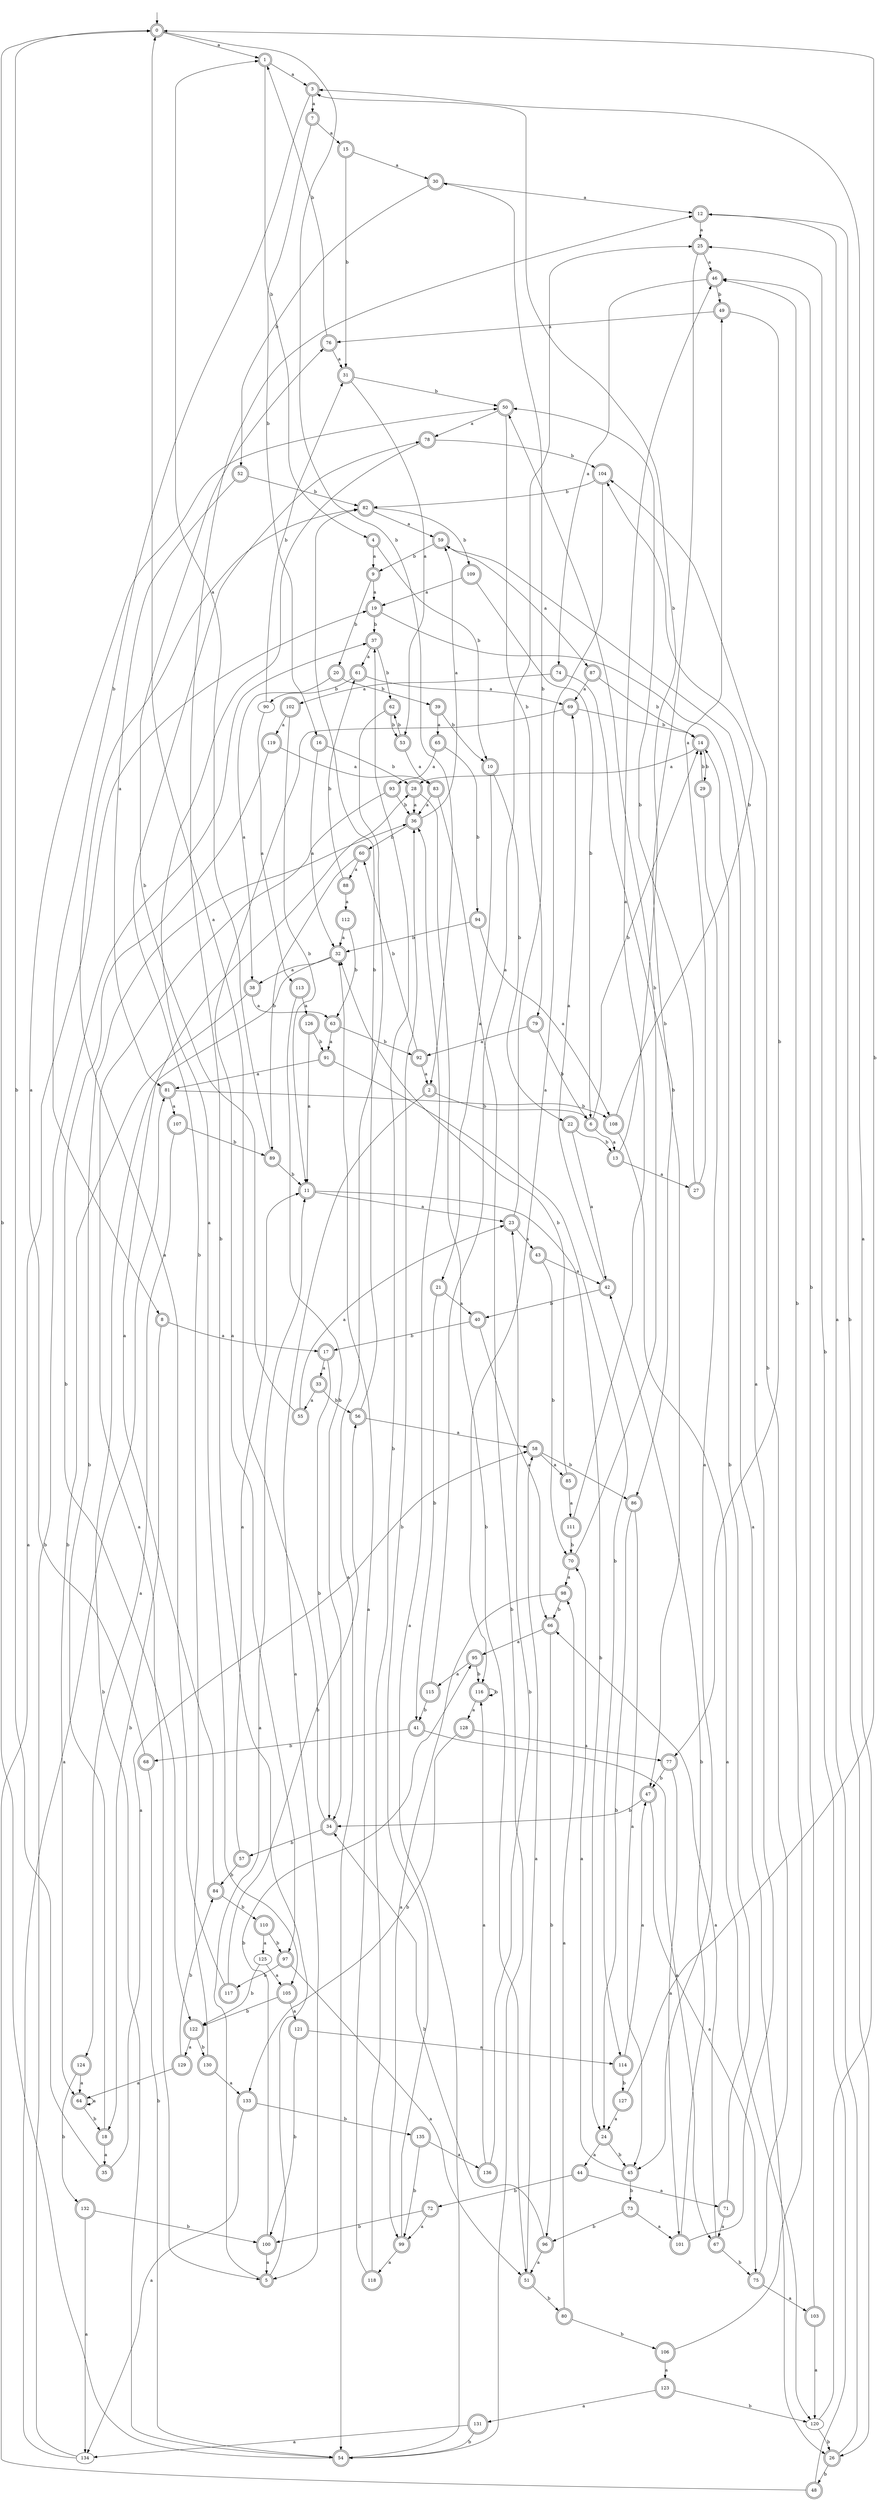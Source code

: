 digraph RandomDFA {
  __start0 [label="", shape=none];
  __start0 -> 0 [label=""];
  0 [shape=circle] [shape=doublecircle]
  0 -> 1 [label="a"]
  0 -> 2 [label="b"]
  1 [shape=doublecircle]
  1 -> 3 [label="a"]
  1 -> 4 [label="b"]
  2 [shape=doublecircle]
  2 -> 5 [label="a"]
  2 -> 6 [label="b"]
  3 [shape=doublecircle]
  3 -> 7 [label="a"]
  3 -> 8 [label="b"]
  4 [shape=doublecircle]
  4 -> 9 [label="a"]
  4 -> 10 [label="b"]
  5 [shape=doublecircle]
  5 -> 11 [label="a"]
  5 -> 12 [label="b"]
  6 [shape=doublecircle]
  6 -> 13 [label="a"]
  6 -> 14 [label="b"]
  7 [shape=doublecircle]
  7 -> 15 [label="a"]
  7 -> 16 [label="b"]
  8 [shape=doublecircle]
  8 -> 17 [label="a"]
  8 -> 18 [label="b"]
  9 [shape=doublecircle]
  9 -> 19 [label="a"]
  9 -> 20 [label="b"]
  10 [shape=doublecircle]
  10 -> 21 [label="a"]
  10 -> 22 [label="b"]
  11 [shape=doublecircle]
  11 -> 23 [label="a"]
  11 -> 24 [label="b"]
  12 [shape=doublecircle]
  12 -> 25 [label="a"]
  12 -> 26 [label="b"]
  13 [shape=doublecircle]
  13 -> 27 [label="a"]
  13 -> 3 [label="b"]
  14 [shape=doublecircle]
  14 -> 28 [label="a"]
  14 -> 29 [label="b"]
  15 [shape=doublecircle]
  15 -> 30 [label="a"]
  15 -> 31 [label="b"]
  16 [shape=doublecircle]
  16 -> 32 [label="a"]
  16 -> 28 [label="b"]
  17 [shape=doublecircle]
  17 -> 33 [label="a"]
  17 -> 34 [label="b"]
  18 [shape=doublecircle]
  18 -> 35 [label="a"]
  18 -> 36 [label="b"]
  19 [shape=doublecircle]
  19 -> 26 [label="a"]
  19 -> 37 [label="b"]
  20 [shape=doublecircle]
  20 -> 38 [label="a"]
  20 -> 39 [label="b"]
  21 [shape=doublecircle]
  21 -> 40 [label="a"]
  21 -> 41 [label="b"]
  22 [shape=doublecircle]
  22 -> 42 [label="a"]
  22 -> 13 [label="b"]
  23 [shape=doublecircle]
  23 -> 43 [label="a"]
  23 -> 30 [label="b"]
  24 [shape=doublecircle]
  24 -> 44 [label="a"]
  24 -> 45 [label="b"]
  25 [shape=doublecircle]
  25 -> 46 [label="a"]
  25 -> 47 [label="b"]
  26 [shape=doublecircle]
  26 -> 12 [label="a"]
  26 -> 48 [label="b"]
  27 [shape=doublecircle]
  27 -> 49 [label="a"]
  27 -> 50 [label="b"]
  28 [shape=doublecircle]
  28 -> 36 [label="a"]
  28 -> 51 [label="b"]
  29 [shape=doublecircle]
  29 -> 45 [label="a"]
  29 -> 14 [label="b"]
  30 [shape=doublecircle]
  30 -> 12 [label="a"]
  30 -> 52 [label="b"]
  31 [shape=doublecircle]
  31 -> 53 [label="a"]
  31 -> 50 [label="b"]
  32 [shape=doublecircle]
  32 -> 38 [label="a"]
  32 -> 54 [label="b"]
  33 [shape=doublecircle]
  33 -> 55 [label="a"]
  33 -> 56 [label="b"]
  34 [shape=doublecircle]
  34 -> 0 [label="a"]
  34 -> 57 [label="b"]
  35 [shape=doublecircle]
  35 -> 58 [label="a"]
  35 -> 0 [label="b"]
  36 [shape=doublecircle]
  36 -> 59 [label="a"]
  36 -> 60 [label="b"]
  37 [shape=doublecircle]
  37 -> 61 [label="a"]
  37 -> 62 [label="b"]
  38 [shape=doublecircle]
  38 -> 63 [label="a"]
  38 -> 64 [label="b"]
  39 [shape=doublecircle]
  39 -> 65 [label="a"]
  39 -> 10 [label="b"]
  40 [shape=doublecircle]
  40 -> 66 [label="a"]
  40 -> 17 [label="b"]
  41 [shape=doublecircle]
  41 -> 67 [label="a"]
  41 -> 68 [label="b"]
  42 [shape=doublecircle]
  42 -> 69 [label="a"]
  42 -> 40 [label="b"]
  43 [shape=doublecircle]
  43 -> 42 [label="a"]
  43 -> 70 [label="b"]
  44 [shape=doublecircle]
  44 -> 71 [label="a"]
  44 -> 72 [label="b"]
  45 [shape=doublecircle]
  45 -> 70 [label="a"]
  45 -> 73 [label="b"]
  46 [shape=doublecircle]
  46 -> 74 [label="a"]
  46 -> 49 [label="b"]
  47 [shape=doublecircle]
  47 -> 75 [label="a"]
  47 -> 34 [label="b"]
  48 [shape=doublecircle]
  48 -> 19 [label="a"]
  48 -> 25 [label="b"]
  49 [shape=doublecircle]
  49 -> 76 [label="a"]
  49 -> 77 [label="b"]
  50 [shape=doublecircle]
  50 -> 78 [label="a"]
  50 -> 79 [label="b"]
  51 [shape=doublecircle]
  51 -> 58 [label="a"]
  51 -> 80 [label="b"]
  52 [shape=doublecircle]
  52 -> 81 [label="a"]
  52 -> 82 [label="b"]
  53 [shape=doublecircle]
  53 -> 83 [label="a"]
  53 -> 62 [label="b"]
  54 [shape=doublecircle]
  54 -> 36 [label="a"]
  54 -> 0 [label="b"]
  55 [shape=doublecircle]
  55 -> 23 [label="a"]
  55 -> 76 [label="b"]
  56 [shape=doublecircle]
  56 -> 58 [label="a"]
  56 -> 82 [label="b"]
  57 [shape=doublecircle]
  57 -> 11 [label="a"]
  57 -> 84 [label="b"]
  58 [shape=doublecircle]
  58 -> 85 [label="a"]
  58 -> 86 [label="b"]
  59 [shape=doublecircle]
  59 -> 87 [label="a"]
  59 -> 9 [label="b"]
  60 [shape=doublecircle]
  60 -> 88 [label="a"]
  60 -> 89 [label="b"]
  61 [shape=doublecircle]
  61 -> 69 [label="a"]
  61 -> 90 [label="b"]
  62 [shape=doublecircle]
  62 -> 54 [label="a"]
  62 -> 53 [label="b"]
  63 [shape=doublecircle]
  63 -> 91 [label="a"]
  63 -> 92 [label="b"]
  64 [shape=doublecircle]
  64 -> 64 [label="a"]
  64 -> 18 [label="b"]
  65 [shape=doublecircle]
  65 -> 93 [label="a"]
  65 -> 94 [label="b"]
  66 [shape=doublecircle]
  66 -> 95 [label="a"]
  66 -> 96 [label="b"]
  67 [shape=doublecircle]
  67 -> 66 [label="a"]
  67 -> 75 [label="b"]
  68 [shape=doublecircle]
  68 -> 50 [label="a"]
  68 -> 54 [label="b"]
  69 [shape=doublecircle]
  69 -> 97 [label="a"]
  69 -> 14 [label="b"]
  70 [shape=doublecircle]
  70 -> 98 [label="a"]
  70 -> 50 [label="b"]
  71 [shape=doublecircle]
  71 -> 67 [label="a"]
  71 -> 14 [label="b"]
  72 [shape=doublecircle]
  72 -> 99 [label="a"]
  72 -> 100 [label="b"]
  73 [shape=doublecircle]
  73 -> 101 [label="a"]
  73 -> 96 [label="b"]
  74 [shape=doublecircle]
  74 -> 102 [label="a"]
  74 -> 86 [label="b"]
  75 [shape=doublecircle]
  75 -> 103 [label="a"]
  75 -> 104 [label="b"]
  76 [shape=doublecircle]
  76 -> 31 [label="a"]
  76 -> 1 [label="b"]
  77 [shape=doublecircle]
  77 -> 101 [label="a"]
  77 -> 47 [label="b"]
  78 [shape=doublecircle]
  78 -> 105 [label="a"]
  78 -> 104 [label="b"]
  79 [shape=doublecircle]
  79 -> 92 [label="a"]
  79 -> 6 [label="b"]
  80 [shape=doublecircle]
  80 -> 98 [label="a"]
  80 -> 106 [label="b"]
  81 [shape=doublecircle]
  81 -> 107 [label="a"]
  81 -> 108 [label="b"]
  82 [shape=doublecircle]
  82 -> 59 [label="a"]
  82 -> 109 [label="b"]
  83 [shape=doublecircle]
  83 -> 36 [label="a"]
  83 -> 54 [label="b"]
  84 [shape=doublecircle]
  84 -> 28 [label="a"]
  84 -> 110 [label="b"]
  85 [shape=doublecircle]
  85 -> 111 [label="a"]
  85 -> 32 [label="b"]
  86 [shape=doublecircle]
  86 -> 45 [label="a"]
  86 -> 24 [label="b"]
  87 [shape=doublecircle]
  87 -> 69 [label="a"]
  87 -> 14 [label="b"]
  88 [shape=doublecircle]
  88 -> 112 [label="a"]
  88 -> 61 [label="b"]
  89 [shape=doublecircle]
  89 -> 1 [label="a"]
  89 -> 11 [label="b"]
  90
  90 -> 113 [label="a"]
  90 -> 31 [label="b"]
  91 [shape=doublecircle]
  91 -> 81 [label="a"]
  91 -> 114 [label="b"]
  92 [shape=doublecircle]
  92 -> 2 [label="a"]
  92 -> 60 [label="b"]
  93 [shape=doublecircle]
  93 -> 5 [label="a"]
  93 -> 36 [label="b"]
  94 [shape=doublecircle]
  94 -> 108 [label="a"]
  94 -> 32 [label="b"]
  95 [shape=doublecircle]
  95 -> 115 [label="a"]
  95 -> 116 [label="b"]
  96 [shape=doublecircle]
  96 -> 51 [label="a"]
  96 -> 34 [label="b"]
  97 [shape=doublecircle]
  97 -> 51 [label="a"]
  97 -> 117 [label="b"]
  98 [shape=doublecircle]
  98 -> 99 [label="a"]
  98 -> 66 [label="b"]
  99 [shape=doublecircle]
  99 -> 118 [label="a"]
  99 -> 36 [label="b"]
  100 [shape=doublecircle]
  100 -> 5 [label="a"]
  100 -> 95 [label="b"]
  101 [shape=doublecircle]
  101 -> 59 [label="a"]
  101 -> 42 [label="b"]
  102 [shape=doublecircle]
  102 -> 119 [label="a"]
  102 -> 11 [label="b"]
  103 [shape=doublecircle]
  103 -> 120 [label="a"]
  103 -> 46 [label="b"]
  104 [shape=doublecircle]
  104 -> 116 [label="a"]
  104 -> 82 [label="b"]
  105 [shape=doublecircle]
  105 -> 121 [label="a"]
  105 -> 122 [label="b"]
  106 [shape=doublecircle]
  106 -> 123 [label="a"]
  106 -> 46 [label="b"]
  107 [shape=doublecircle]
  107 -> 124 [label="a"]
  107 -> 89 [label="b"]
  108 [shape=doublecircle]
  108 -> 120 [label="a"]
  108 -> 104 [label="b"]
  109 [shape=doublecircle]
  109 -> 19 [label="a"]
  109 -> 6 [label="b"]
  110 [shape=doublecircle]
  110 -> 125 [label="a"]
  110 -> 97 [label="b"]
  111 [shape=doublecircle]
  111 -> 46 [label="a"]
  111 -> 70 [label="b"]
  112 [shape=doublecircle]
  112 -> 32 [label="a"]
  112 -> 63 [label="b"]
  113 [shape=doublecircle]
  113 -> 126 [label="a"]
  113 -> 34 [label="b"]
  114 [shape=doublecircle]
  114 -> 47 [label="a"]
  114 -> 127 [label="b"]
  115 [shape=doublecircle]
  115 -> 25 [label="a"]
  115 -> 41 [label="b"]
  116 [shape=doublecircle]
  116 -> 128 [label="a"]
  116 -> 116 [label="b"]
  117 [shape=doublecircle]
  117 -> 82 [label="a"]
  117 -> 56 [label="b"]
  118 [shape=doublecircle]
  118 -> 32 [label="a"]
  118 -> 37 [label="b"]
  119 [shape=doublecircle]
  119 -> 83 [label="a"]
  119 -> 122 [label="b"]
  120
  120 -> 3 [label="a"]
  120 -> 26 [label="b"]
  121 [shape=doublecircle]
  121 -> 114 [label="a"]
  121 -> 100 [label="b"]
  122 [shape=doublecircle]
  122 -> 129 [label="a"]
  122 -> 130 [label="b"]
  123 [shape=doublecircle]
  123 -> 131 [label="a"]
  123 -> 120 [label="b"]
  124 [shape=doublecircle]
  124 -> 64 [label="a"]
  124 -> 132 [label="b"]
  125
  125 -> 105 [label="a"]
  125 -> 122 [label="b"]
  126 [shape=doublecircle]
  126 -> 11 [label="a"]
  126 -> 91 [label="b"]
  127 [shape=doublecircle]
  127 -> 24 [label="a"]
  127 -> 0 [label="b"]
  128 [shape=doublecircle]
  128 -> 77 [label="a"]
  128 -> 133 [label="b"]
  129 [shape=doublecircle]
  129 -> 64 [label="a"]
  129 -> 84 [label="b"]
  130 [shape=doublecircle]
  130 -> 133 [label="a"]
  130 -> 78 [label="b"]
  131 [shape=doublecircle]
  131 -> 134 [label="a"]
  131 -> 54 [label="b"]
  132 [shape=doublecircle]
  132 -> 134 [label="a"]
  132 -> 100 [label="b"]
  133 [shape=doublecircle]
  133 -> 134 [label="a"]
  133 -> 135 [label="b"]
  134
  134 -> 81 [label="a"]
  134 -> 37 [label="b"]
  135 [shape=doublecircle]
  135 -> 136 [label="a"]
  135 -> 99 [label="b"]
  136 [shape=doublecircle]
  136 -> 116 [label="a"]
  136 -> 23 [label="b"]
}
